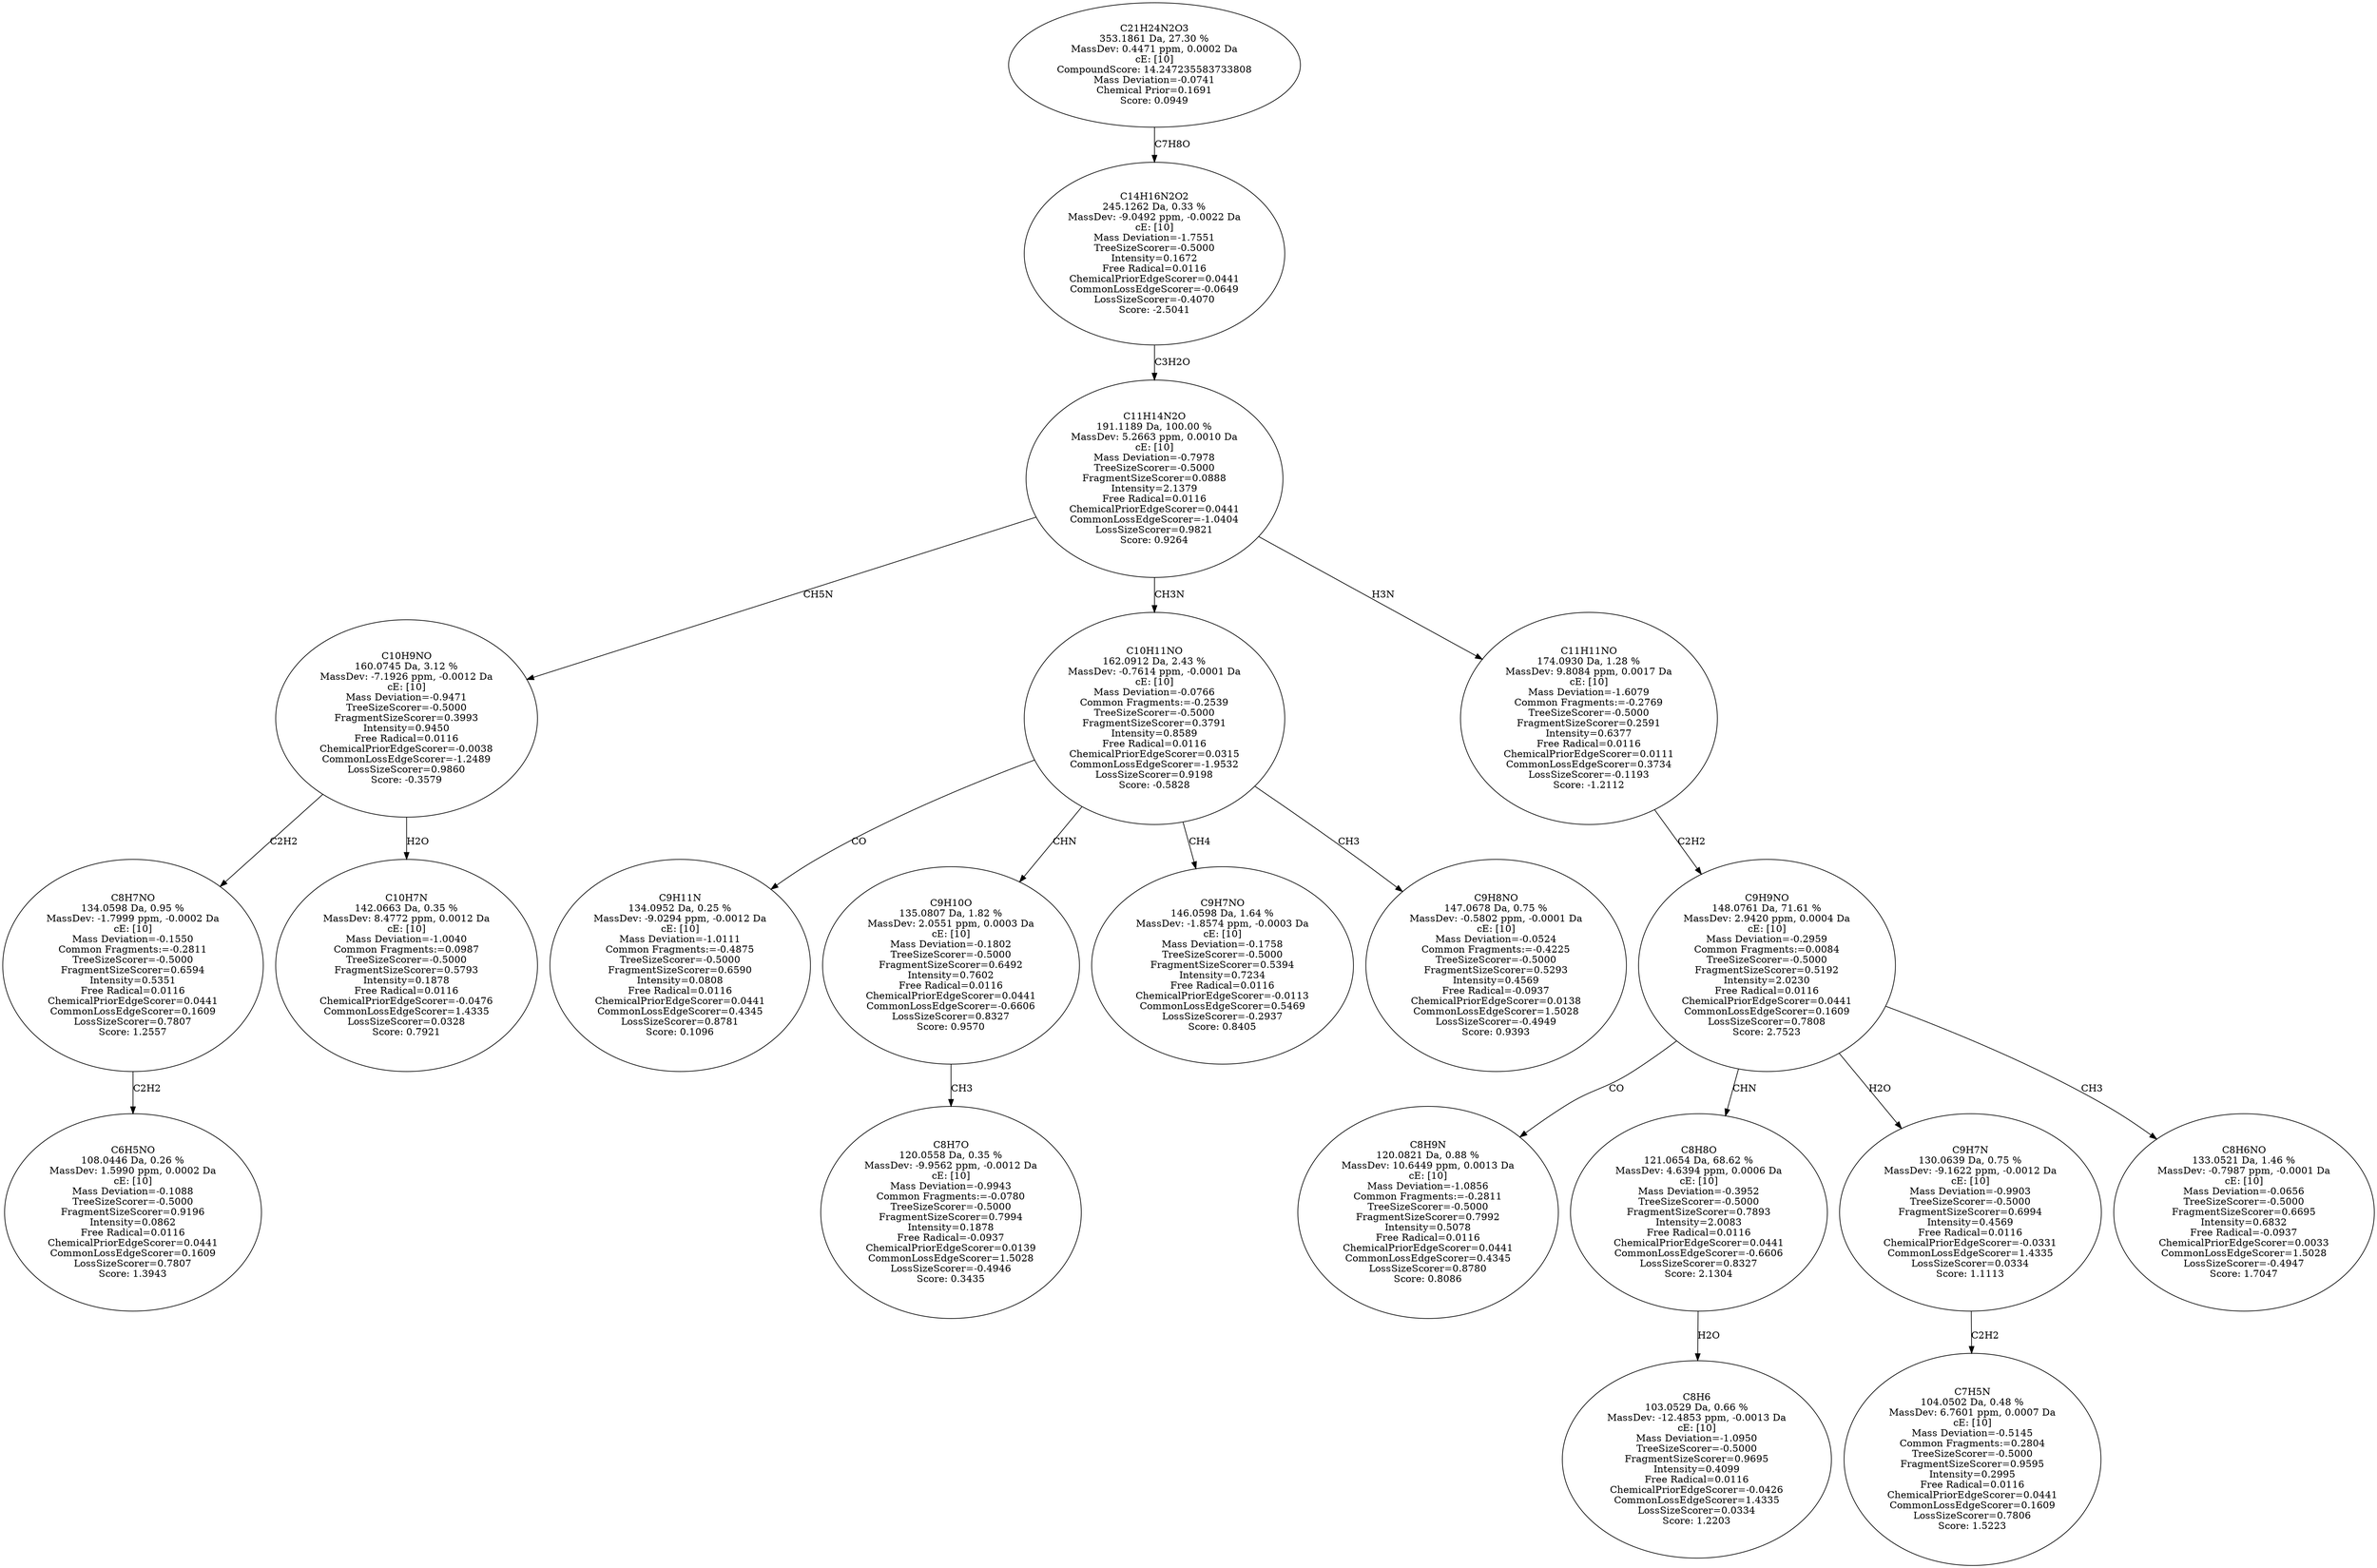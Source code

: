 strict digraph {
v1 [label="C6H5NO\n108.0446 Da, 0.26 %\nMassDev: 1.5990 ppm, 0.0002 Da\ncE: [10]\nMass Deviation=-0.1088\nTreeSizeScorer=-0.5000\nFragmentSizeScorer=0.9196\nIntensity=0.0862\nFree Radical=0.0116\nChemicalPriorEdgeScorer=0.0441\nCommonLossEdgeScorer=0.1609\nLossSizeScorer=0.7807\nScore: 1.3943"];
v2 [label="C8H7NO\n134.0598 Da, 0.95 %\nMassDev: -1.7999 ppm, -0.0002 Da\ncE: [10]\nMass Deviation=-0.1550\nCommon Fragments:=-0.2811\nTreeSizeScorer=-0.5000\nFragmentSizeScorer=0.6594\nIntensity=0.5351\nFree Radical=0.0116\nChemicalPriorEdgeScorer=0.0441\nCommonLossEdgeScorer=0.1609\nLossSizeScorer=0.7807\nScore: 1.2557"];
v3 [label="C10H7N\n142.0663 Da, 0.35 %\nMassDev: 8.4772 ppm, 0.0012 Da\ncE: [10]\nMass Deviation=-1.0040\nCommon Fragments:=0.0987\nTreeSizeScorer=-0.5000\nFragmentSizeScorer=0.5793\nIntensity=0.1878\nFree Radical=0.0116\nChemicalPriorEdgeScorer=-0.0476\nCommonLossEdgeScorer=1.4335\nLossSizeScorer=0.0328\nScore: 0.7921"];
v4 [label="C10H9NO\n160.0745 Da, 3.12 %\nMassDev: -7.1926 ppm, -0.0012 Da\ncE: [10]\nMass Deviation=-0.9471\nTreeSizeScorer=-0.5000\nFragmentSizeScorer=0.3993\nIntensity=0.9450\nFree Radical=0.0116\nChemicalPriorEdgeScorer=-0.0038\nCommonLossEdgeScorer=-1.2489\nLossSizeScorer=0.9860\nScore: -0.3579"];
v5 [label="C9H11N\n134.0952 Da, 0.25 %\nMassDev: -9.0294 ppm, -0.0012 Da\ncE: [10]\nMass Deviation=-1.0111\nCommon Fragments:=-0.4875\nTreeSizeScorer=-0.5000\nFragmentSizeScorer=0.6590\nIntensity=0.0808\nFree Radical=0.0116\nChemicalPriorEdgeScorer=0.0441\nCommonLossEdgeScorer=0.4345\nLossSizeScorer=0.8781\nScore: 0.1096"];
v6 [label="C8H7O\n120.0558 Da, 0.35 %\nMassDev: -9.9562 ppm, -0.0012 Da\ncE: [10]\nMass Deviation=-0.9943\nCommon Fragments:=-0.0780\nTreeSizeScorer=-0.5000\nFragmentSizeScorer=0.7994\nIntensity=0.1878\nFree Radical=-0.0937\nChemicalPriorEdgeScorer=0.0139\nCommonLossEdgeScorer=1.5028\nLossSizeScorer=-0.4946\nScore: 0.3435"];
v7 [label="C9H10O\n135.0807 Da, 1.82 %\nMassDev: 2.0551 ppm, 0.0003 Da\ncE: [10]\nMass Deviation=-0.1802\nTreeSizeScorer=-0.5000\nFragmentSizeScorer=0.6492\nIntensity=0.7602\nFree Radical=0.0116\nChemicalPriorEdgeScorer=0.0441\nCommonLossEdgeScorer=-0.6606\nLossSizeScorer=0.8327\nScore: 0.9570"];
v8 [label="C9H7NO\n146.0598 Da, 1.64 %\nMassDev: -1.8574 ppm, -0.0003 Da\ncE: [10]\nMass Deviation=-0.1758\nTreeSizeScorer=-0.5000\nFragmentSizeScorer=0.5394\nIntensity=0.7234\nFree Radical=0.0116\nChemicalPriorEdgeScorer=-0.0113\nCommonLossEdgeScorer=0.5469\nLossSizeScorer=-0.2937\nScore: 0.8405"];
v9 [label="C9H8NO\n147.0678 Da, 0.75 %\nMassDev: -0.5802 ppm, -0.0001 Da\ncE: [10]\nMass Deviation=-0.0524\nCommon Fragments:=-0.4225\nTreeSizeScorer=-0.5000\nFragmentSizeScorer=0.5293\nIntensity=0.4569\nFree Radical=-0.0937\nChemicalPriorEdgeScorer=0.0138\nCommonLossEdgeScorer=1.5028\nLossSizeScorer=-0.4949\nScore: 0.9393"];
v10 [label="C10H11NO\n162.0912 Da, 2.43 %\nMassDev: -0.7614 ppm, -0.0001 Da\ncE: [10]\nMass Deviation=-0.0766\nCommon Fragments:=-0.2539\nTreeSizeScorer=-0.5000\nFragmentSizeScorer=0.3791\nIntensity=0.8589\nFree Radical=0.0116\nChemicalPriorEdgeScorer=0.0315\nCommonLossEdgeScorer=-1.9532\nLossSizeScorer=0.9198\nScore: -0.5828"];
v11 [label="C8H9N\n120.0821 Da, 0.88 %\nMassDev: 10.6449 ppm, 0.0013 Da\ncE: [10]\nMass Deviation=-1.0856\nCommon Fragments:=-0.2811\nTreeSizeScorer=-0.5000\nFragmentSizeScorer=0.7992\nIntensity=0.5078\nFree Radical=0.0116\nChemicalPriorEdgeScorer=0.0441\nCommonLossEdgeScorer=0.4345\nLossSizeScorer=0.8780\nScore: 0.8086"];
v12 [label="C8H6\n103.0529 Da, 0.66 %\nMassDev: -12.4853 ppm, -0.0013 Da\ncE: [10]\nMass Deviation=-1.0950\nTreeSizeScorer=-0.5000\nFragmentSizeScorer=0.9695\nIntensity=0.4099\nFree Radical=0.0116\nChemicalPriorEdgeScorer=-0.0426\nCommonLossEdgeScorer=1.4335\nLossSizeScorer=0.0334\nScore: 1.2203"];
v13 [label="C8H8O\n121.0654 Da, 68.62 %\nMassDev: 4.6394 ppm, 0.0006 Da\ncE: [10]\nMass Deviation=-0.3952\nTreeSizeScorer=-0.5000\nFragmentSizeScorer=0.7893\nIntensity=2.0083\nFree Radical=0.0116\nChemicalPriorEdgeScorer=0.0441\nCommonLossEdgeScorer=-0.6606\nLossSizeScorer=0.8327\nScore: 2.1304"];
v14 [label="C7H5N\n104.0502 Da, 0.48 %\nMassDev: 6.7601 ppm, 0.0007 Da\ncE: [10]\nMass Deviation=-0.5145\nCommon Fragments:=0.2804\nTreeSizeScorer=-0.5000\nFragmentSizeScorer=0.9595\nIntensity=0.2995\nFree Radical=0.0116\nChemicalPriorEdgeScorer=0.0441\nCommonLossEdgeScorer=0.1609\nLossSizeScorer=0.7806\nScore: 1.5223"];
v15 [label="C9H7N\n130.0639 Da, 0.75 %\nMassDev: -9.1622 ppm, -0.0012 Da\ncE: [10]\nMass Deviation=-0.9903\nTreeSizeScorer=-0.5000\nFragmentSizeScorer=0.6994\nIntensity=0.4569\nFree Radical=0.0116\nChemicalPriorEdgeScorer=-0.0331\nCommonLossEdgeScorer=1.4335\nLossSizeScorer=0.0334\nScore: 1.1113"];
v16 [label="C8H6NO\n133.0521 Da, 1.46 %\nMassDev: -0.7987 ppm, -0.0001 Da\ncE: [10]\nMass Deviation=-0.0656\nTreeSizeScorer=-0.5000\nFragmentSizeScorer=0.6695\nIntensity=0.6832\nFree Radical=-0.0937\nChemicalPriorEdgeScorer=0.0033\nCommonLossEdgeScorer=1.5028\nLossSizeScorer=-0.4947\nScore: 1.7047"];
v17 [label="C9H9NO\n148.0761 Da, 71.61 %\nMassDev: 2.9420 ppm, 0.0004 Da\ncE: [10]\nMass Deviation=-0.2959\nCommon Fragments:=0.0084\nTreeSizeScorer=-0.5000\nFragmentSizeScorer=0.5192\nIntensity=2.0230\nFree Radical=0.0116\nChemicalPriorEdgeScorer=0.0441\nCommonLossEdgeScorer=0.1609\nLossSizeScorer=0.7808\nScore: 2.7523"];
v18 [label="C11H11NO\n174.0930 Da, 1.28 %\nMassDev: 9.8084 ppm, 0.0017 Da\ncE: [10]\nMass Deviation=-1.6079\nCommon Fragments:=-0.2769\nTreeSizeScorer=-0.5000\nFragmentSizeScorer=0.2591\nIntensity=0.6377\nFree Radical=0.0116\nChemicalPriorEdgeScorer=0.0111\nCommonLossEdgeScorer=0.3734\nLossSizeScorer=-0.1193\nScore: -1.2112"];
v19 [label="C11H14N2O\n191.1189 Da, 100.00 %\nMassDev: 5.2663 ppm, 0.0010 Da\ncE: [10]\nMass Deviation=-0.7978\nTreeSizeScorer=-0.5000\nFragmentSizeScorer=0.0888\nIntensity=2.1379\nFree Radical=0.0116\nChemicalPriorEdgeScorer=0.0441\nCommonLossEdgeScorer=-1.0404\nLossSizeScorer=0.9821\nScore: 0.9264"];
v20 [label="C14H16N2O2\n245.1262 Da, 0.33 %\nMassDev: -9.0492 ppm, -0.0022 Da\ncE: [10]\nMass Deviation=-1.7551\nTreeSizeScorer=-0.5000\nIntensity=0.1672\nFree Radical=0.0116\nChemicalPriorEdgeScorer=0.0441\nCommonLossEdgeScorer=-0.0649\nLossSizeScorer=-0.4070\nScore: -2.5041"];
v21 [label="C21H24N2O3\n353.1861 Da, 27.30 %\nMassDev: 0.4471 ppm, 0.0002 Da\ncE: [10]\nCompoundScore: 14.247235583733808\nMass Deviation=-0.0741\nChemical Prior=0.1691\nScore: 0.0949"];
v2 -> v1 [label="C2H2"];
v4 -> v2 [label="C2H2"];
v4 -> v3 [label="H2O"];
v19 -> v4 [label="CH5N"];
v10 -> v5 [label="CO"];
v7 -> v6 [label="CH3"];
v10 -> v7 [label="CHN"];
v10 -> v8 [label="CH4"];
v10 -> v9 [label="CH3"];
v19 -> v10 [label="CH3N"];
v17 -> v11 [label="CO"];
v13 -> v12 [label="H2O"];
v17 -> v13 [label="CHN"];
v15 -> v14 [label="C2H2"];
v17 -> v15 [label="H2O"];
v17 -> v16 [label="CH3"];
v18 -> v17 [label="C2H2"];
v19 -> v18 [label="H3N"];
v20 -> v19 [label="C3H2O"];
v21 -> v20 [label="C7H8O"];
}